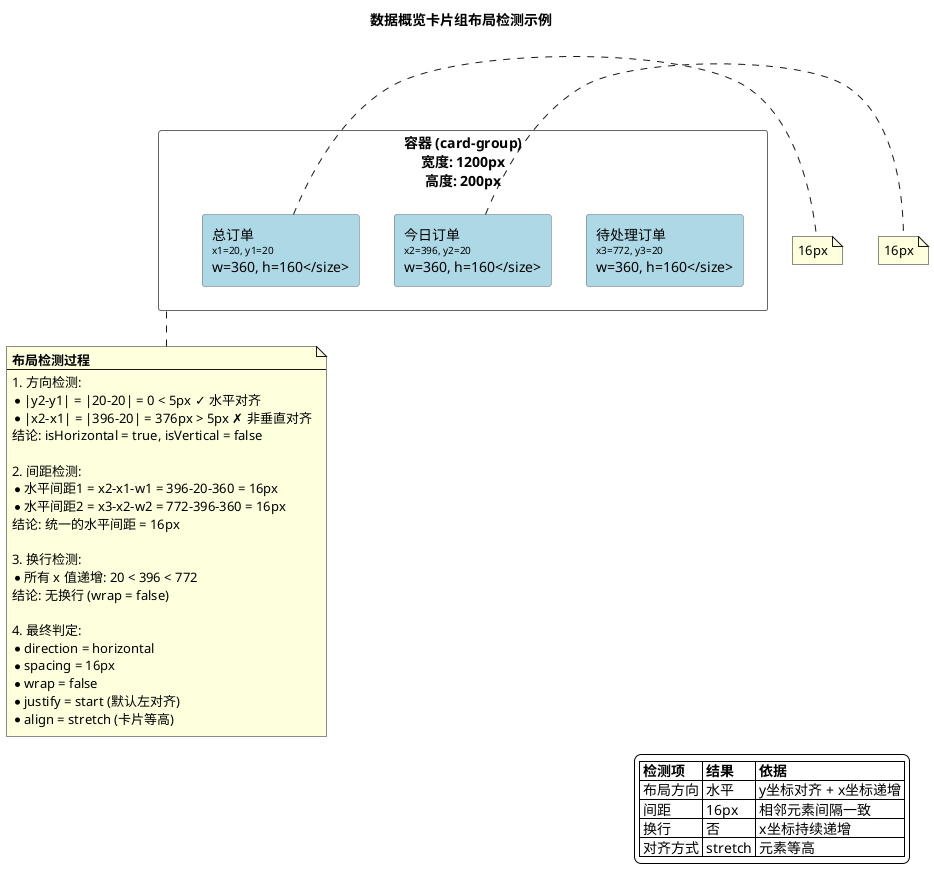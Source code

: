 @startuml
skinparam backgroundColor white
skinparam handwritten false
skinparam defaultFontName "Microsoft YaHei"
skinparam rectangleFontColor black
skinparam rectangleBorderColor #666666

title 数据概览卡片组布局检测示例

' 定义卡片尺寸和位置
rectangle "容器 (card-group)\n宽度: 1200px\n高度: 200px" as Container {
  rectangle "总订单\n<size:10>x1=20, y1=20\nw=360, h=160</size>" as Card1 #lightblue
  rectangle "今日订单\n<size:10>x2=396, y2=20\nw=360, h=160</size>" as Card2 #lightblue
  rectangle "待处理订单\n<size:10>x3=772, y3=20\nw=360, h=160</size>" as Card3 #lightblue
}

note bottom of Container
**布局检测过程**
----
1. 方向检测:
* |y2-y1| = |20-20| = 0 < 5px ✓ 水平对齐
* |x2-x1| = |396-20| = 376px > 5px ✗ 非垂直对齐
结论: isHorizontal = true, isVertical = false

2. 间距检测:
* 水平间距1 = x2-x1-w1 = 396-20-360 = 16px
* 水平间距2 = x3-x2-w2 = 772-396-360 = 16px
结论: 统一的水平间距 = 16px

3. 换行检测:
* 所有 x 值递增: 20 < 396 < 772
结论: 无换行 (wrap = false)

4. 最终判定:
* direction = horizontal
* spacing = 16px
* wrap = false
* justify = start (默认左对齐)
* align = stretch (卡片等高)
end note

' 布局示意
Card1 -[hidden]right-> Card2
Card2 -[hidden]right-> Card3

' 标注间距
note right of Card1 : 16px
note right of Card2 : 16px

legend right
  |= 检测项 |= 结果 |= 依据 |
  | 布局方向 | 水平 | y坐标对齐 + x坐标递增 |
  | 间距 | 16px | 相邻元素间隔一致 |
  | 换行 | 否 | x坐标持续递增 |
  | 对齐方式 | stretch | 元素等高 |
endlegend

@enduml 